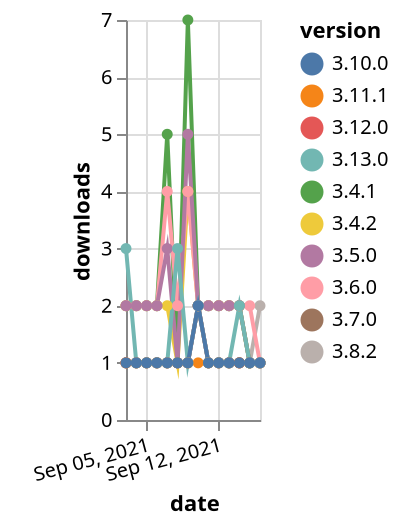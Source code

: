 {"$schema": "https://vega.github.io/schema/vega-lite/v5.json", "description": "A simple bar chart with embedded data.", "data": {"values": [{"date": "2021-09-03", "total": 877, "delta": 1, "version": "3.7.0"}, {"date": "2021-09-04", "total": 878, "delta": 1, "version": "3.7.0"}, {"date": "2021-09-05", "total": 879, "delta": 1, "version": "3.7.0"}, {"date": "2021-09-06", "total": 880, "delta": 1, "version": "3.7.0"}, {"date": "2021-09-07", "total": 881, "delta": 1, "version": "3.7.0"}, {"date": "2021-09-08", "total": 882, "delta": 1, "version": "3.7.0"}, {"date": "2021-09-09", "total": 883, "delta": 1, "version": "3.7.0"}, {"date": "2021-09-10", "total": 885, "delta": 2, "version": "3.7.0"}, {"date": "2021-09-11", "total": 886, "delta": 1, "version": "3.7.0"}, {"date": "2021-09-12", "total": 887, "delta": 1, "version": "3.7.0"}, {"date": "2021-09-13", "total": 888, "delta": 1, "version": "3.7.0"}, {"date": "2021-09-14", "total": 889, "delta": 1, "version": "3.7.0"}, {"date": "2021-09-15", "total": 890, "delta": 1, "version": "3.7.0"}, {"date": "2021-09-16", "total": 891, "delta": 1, "version": "3.7.0"}, {"date": "2021-09-03", "total": 600, "delta": 1, "version": "3.8.2"}, {"date": "2021-09-04", "total": 601, "delta": 1, "version": "3.8.2"}, {"date": "2021-09-05", "total": 602, "delta": 1, "version": "3.8.2"}, {"date": "2021-09-06", "total": 603, "delta": 1, "version": "3.8.2"}, {"date": "2021-09-07", "total": 604, "delta": 1, "version": "3.8.2"}, {"date": "2021-09-08", "total": 605, "delta": 1, "version": "3.8.2"}, {"date": "2021-09-09", "total": 606, "delta": 1, "version": "3.8.2"}, {"date": "2021-09-10", "total": 608, "delta": 2, "version": "3.8.2"}, {"date": "2021-09-11", "total": 609, "delta": 1, "version": "3.8.2"}, {"date": "2021-09-12", "total": 610, "delta": 1, "version": "3.8.2"}, {"date": "2021-09-13", "total": 611, "delta": 1, "version": "3.8.2"}, {"date": "2021-09-14", "total": 612, "delta": 1, "version": "3.8.2"}, {"date": "2021-09-15", "total": 613, "delta": 1, "version": "3.8.2"}, {"date": "2021-09-16", "total": 615, "delta": 2, "version": "3.8.2"}, {"date": "2021-09-03", "total": 747, "delta": 1, "version": "3.12.0"}, {"date": "2021-09-04", "total": 748, "delta": 1, "version": "3.12.0"}, {"date": "2021-09-05", "total": 749, "delta": 1, "version": "3.12.0"}, {"date": "2021-09-06", "total": 750, "delta": 1, "version": "3.12.0"}, {"date": "2021-09-07", "total": 751, "delta": 1, "version": "3.12.0"}, {"date": "2021-09-08", "total": 752, "delta": 1, "version": "3.12.0"}, {"date": "2021-09-09", "total": 753, "delta": 1, "version": "3.12.0"}, {"date": "2021-09-10", "total": 755, "delta": 2, "version": "3.12.0"}, {"date": "2021-09-11", "total": 756, "delta": 1, "version": "3.12.0"}, {"date": "2021-09-12", "total": 757, "delta": 1, "version": "3.12.0"}, {"date": "2021-09-13", "total": 758, "delta": 1, "version": "3.12.0"}, {"date": "2021-09-14", "total": 759, "delta": 1, "version": "3.12.0"}, {"date": "2021-09-15", "total": 760, "delta": 1, "version": "3.12.0"}, {"date": "2021-09-16", "total": 761, "delta": 1, "version": "3.12.0"}, {"date": "2021-09-03", "total": 2512, "delta": 2, "version": "3.4.2"}, {"date": "2021-09-04", "total": 2514, "delta": 2, "version": "3.4.2"}, {"date": "2021-09-05", "total": 2516, "delta": 2, "version": "3.4.2"}, {"date": "2021-09-06", "total": 2518, "delta": 2, "version": "3.4.2"}, {"date": "2021-09-07", "total": 2520, "delta": 2, "version": "3.4.2"}, {"date": "2021-09-08", "total": 2521, "delta": 1, "version": "3.4.2"}, {"date": "2021-09-09", "total": 2525, "delta": 4, "version": "3.4.2"}, {"date": "2021-09-10", "total": 2527, "delta": 2, "version": "3.4.2"}, {"date": "2021-09-11", "total": 2529, "delta": 2, "version": "3.4.2"}, {"date": "2021-09-12", "total": 2531, "delta": 2, "version": "3.4.2"}, {"date": "2021-09-13", "total": 2533, "delta": 2, "version": "3.4.2"}, {"date": "2021-09-14", "total": 2535, "delta": 2, "version": "3.4.2"}, {"date": "2021-09-15", "total": 2536, "delta": 1, "version": "3.4.2"}, {"date": "2021-09-16", "total": 2537, "delta": 1, "version": "3.4.2"}, {"date": "2021-09-03", "total": 169, "delta": 1, "version": "3.11.1"}, {"date": "2021-09-04", "total": 170, "delta": 1, "version": "3.11.1"}, {"date": "2021-09-05", "total": 171, "delta": 1, "version": "3.11.1"}, {"date": "2021-09-06", "total": 172, "delta": 1, "version": "3.11.1"}, {"date": "2021-09-07", "total": 173, "delta": 1, "version": "3.11.1"}, {"date": "2021-09-08", "total": 174, "delta": 1, "version": "3.11.1"}, {"date": "2021-09-09", "total": 175, "delta": 1, "version": "3.11.1"}, {"date": "2021-09-10", "total": 176, "delta": 1, "version": "3.11.1"}, {"date": "2021-09-11", "total": 177, "delta": 1, "version": "3.11.1"}, {"date": "2021-09-12", "total": 178, "delta": 1, "version": "3.11.1"}, {"date": "2021-09-13", "total": 179, "delta": 1, "version": "3.11.1"}, {"date": "2021-09-14", "total": 180, "delta": 1, "version": "3.11.1"}, {"date": "2021-09-15", "total": 181, "delta": 1, "version": "3.11.1"}, {"date": "2021-09-16", "total": 182, "delta": 1, "version": "3.11.1"}, {"date": "2021-09-03", "total": 4325, "delta": 2, "version": "3.4.1"}, {"date": "2021-09-04", "total": 4327, "delta": 2, "version": "3.4.1"}, {"date": "2021-09-05", "total": 4329, "delta": 2, "version": "3.4.1"}, {"date": "2021-09-06", "total": 4331, "delta": 2, "version": "3.4.1"}, {"date": "2021-09-07", "total": 4336, "delta": 5, "version": "3.4.1"}, {"date": "2021-09-08", "total": 4337, "delta": 1, "version": "3.4.1"}, {"date": "2021-09-09", "total": 4344, "delta": 7, "version": "3.4.1"}, {"date": "2021-09-10", "total": 4346, "delta": 2, "version": "3.4.1"}, {"date": "2021-09-11", "total": 4348, "delta": 2, "version": "3.4.1"}, {"date": "2021-09-12", "total": 4350, "delta": 2, "version": "3.4.1"}, {"date": "2021-09-13", "total": 4352, "delta": 2, "version": "3.4.1"}, {"date": "2021-09-14", "total": 4354, "delta": 2, "version": "3.4.1"}, {"date": "2021-09-15", "total": 4355, "delta": 1, "version": "3.4.1"}, {"date": "2021-09-16", "total": 4356, "delta": 1, "version": "3.4.1"}, {"date": "2021-09-03", "total": 2479, "delta": 2, "version": "3.6.0"}, {"date": "2021-09-04", "total": 2481, "delta": 2, "version": "3.6.0"}, {"date": "2021-09-05", "total": 2483, "delta": 2, "version": "3.6.0"}, {"date": "2021-09-06", "total": 2485, "delta": 2, "version": "3.6.0"}, {"date": "2021-09-07", "total": 2489, "delta": 4, "version": "3.6.0"}, {"date": "2021-09-08", "total": 2491, "delta": 2, "version": "3.6.0"}, {"date": "2021-09-09", "total": 2495, "delta": 4, "version": "3.6.0"}, {"date": "2021-09-10", "total": 2497, "delta": 2, "version": "3.6.0"}, {"date": "2021-09-11", "total": 2499, "delta": 2, "version": "3.6.0"}, {"date": "2021-09-12", "total": 2501, "delta": 2, "version": "3.6.0"}, {"date": "2021-09-13", "total": 2503, "delta": 2, "version": "3.6.0"}, {"date": "2021-09-14", "total": 2505, "delta": 2, "version": "3.6.0"}, {"date": "2021-09-15", "total": 2507, "delta": 2, "version": "3.6.0"}, {"date": "2021-09-16", "total": 2508, "delta": 1, "version": "3.6.0"}, {"date": "2021-09-03", "total": 3128, "delta": 2, "version": "3.5.0"}, {"date": "2021-09-04", "total": 3130, "delta": 2, "version": "3.5.0"}, {"date": "2021-09-05", "total": 3132, "delta": 2, "version": "3.5.0"}, {"date": "2021-09-06", "total": 3134, "delta": 2, "version": "3.5.0"}, {"date": "2021-09-07", "total": 3137, "delta": 3, "version": "3.5.0"}, {"date": "2021-09-08", "total": 3138, "delta": 1, "version": "3.5.0"}, {"date": "2021-09-09", "total": 3143, "delta": 5, "version": "3.5.0"}, {"date": "2021-09-10", "total": 3145, "delta": 2, "version": "3.5.0"}, {"date": "2021-09-11", "total": 3147, "delta": 2, "version": "3.5.0"}, {"date": "2021-09-12", "total": 3149, "delta": 2, "version": "3.5.0"}, {"date": "2021-09-13", "total": 3151, "delta": 2, "version": "3.5.0"}, {"date": "2021-09-14", "total": 3153, "delta": 2, "version": "3.5.0"}, {"date": "2021-09-15", "total": 3154, "delta": 1, "version": "3.5.0"}, {"date": "2021-09-16", "total": 3155, "delta": 1, "version": "3.5.0"}, {"date": "2021-09-03", "total": 141, "delta": 3, "version": "3.13.0"}, {"date": "2021-09-04", "total": 142, "delta": 1, "version": "3.13.0"}, {"date": "2021-09-05", "total": 143, "delta": 1, "version": "3.13.0"}, {"date": "2021-09-06", "total": 144, "delta": 1, "version": "3.13.0"}, {"date": "2021-09-07", "total": 145, "delta": 1, "version": "3.13.0"}, {"date": "2021-09-08", "total": 148, "delta": 3, "version": "3.13.0"}, {"date": "2021-09-09", "total": 149, "delta": 1, "version": "3.13.0"}, {"date": "2021-09-10", "total": 151, "delta": 2, "version": "3.13.0"}, {"date": "2021-09-11", "total": 152, "delta": 1, "version": "3.13.0"}, {"date": "2021-09-12", "total": 153, "delta": 1, "version": "3.13.0"}, {"date": "2021-09-13", "total": 154, "delta": 1, "version": "3.13.0"}, {"date": "2021-09-14", "total": 156, "delta": 2, "version": "3.13.0"}, {"date": "2021-09-15", "total": 157, "delta": 1, "version": "3.13.0"}, {"date": "2021-09-16", "total": 158, "delta": 1, "version": "3.13.0"}, {"date": "2021-09-03", "total": 192, "delta": 1, "version": "3.10.0"}, {"date": "2021-09-04", "total": 193, "delta": 1, "version": "3.10.0"}, {"date": "2021-09-05", "total": 194, "delta": 1, "version": "3.10.0"}, {"date": "2021-09-06", "total": 195, "delta": 1, "version": "3.10.0"}, {"date": "2021-09-07", "total": 196, "delta": 1, "version": "3.10.0"}, {"date": "2021-09-08", "total": 197, "delta": 1, "version": "3.10.0"}, {"date": "2021-09-09", "total": 198, "delta": 1, "version": "3.10.0"}, {"date": "2021-09-10", "total": 200, "delta": 2, "version": "3.10.0"}, {"date": "2021-09-11", "total": 201, "delta": 1, "version": "3.10.0"}, {"date": "2021-09-12", "total": 202, "delta": 1, "version": "3.10.0"}, {"date": "2021-09-13", "total": 203, "delta": 1, "version": "3.10.0"}, {"date": "2021-09-14", "total": 204, "delta": 1, "version": "3.10.0"}, {"date": "2021-09-15", "total": 205, "delta": 1, "version": "3.10.0"}, {"date": "2021-09-16", "total": 206, "delta": 1, "version": "3.10.0"}]}, "width": "container", "mark": {"type": "line", "point": {"filled": true}}, "encoding": {"x": {"field": "date", "type": "temporal", "timeUnit": "yearmonthdate", "title": "date", "axis": {"labelAngle": -15}}, "y": {"field": "delta", "type": "quantitative", "title": "downloads"}, "color": {"field": "version", "type": "nominal"}, "tooltip": {"field": "delta"}}}